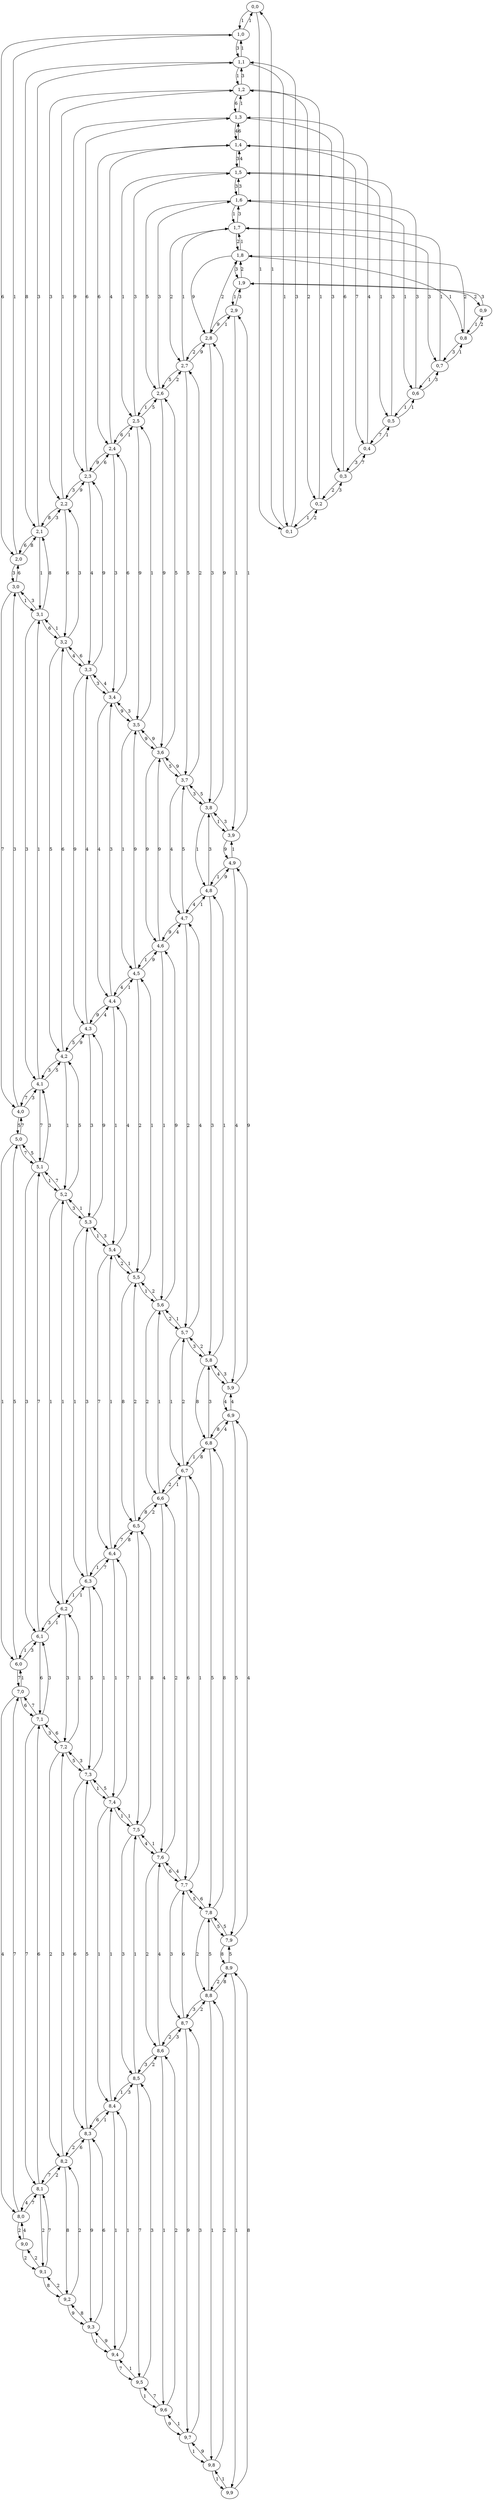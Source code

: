 digraph G {
  "0,0";
  "1,0";
  "2,0";
  "3,0";
  "4,0";
  "5,0";
  "6,0";
  "7,0";
  "8,0";
  "9,0";
  "0,1";
  "1,1";
  "2,1";
  "3,1";
  "4,1";
  "5,1";
  "6,1";
  "7,1";
  "8,1";
  "9,1";
  "0,2";
  "1,2";
  "2,2";
  "3,2";
  "4,2";
  "5,2";
  "6,2";
  "7,2";
  "8,2";
  "9,2";
  "0,3";
  "1,3";
  "2,3";
  "3,3";
  "4,3";
  "5,3";
  "6,3";
  "7,3";
  "8,3";
  "9,3";
  "0,4";
  "1,4";
  "2,4";
  "3,4";
  "4,4";
  "5,4";
  "6,4";
  "7,4";
  "8,4";
  "9,4";
  "0,5";
  "1,5";
  "2,5";
  "3,5";
  "4,5";
  "5,5";
  "6,5";
  "7,5";
  "8,5";
  "9,5";
  "0,6";
  "1,6";
  "2,6";
  "3,6";
  "4,6";
  "5,6";
  "6,6";
  "7,6";
  "8,6";
  "9,6";
  "0,7";
  "1,7";
  "2,7";
  "3,7";
  "4,7";
  "5,7";
  "6,7";
  "7,7";
  "8,7";
  "9,7";
  "0,8";
  "1,8";
  "2,8";
  "3,8";
  "4,8";
  "5,8";
  "6,8";
  "7,8";
  "8,8";
  "9,8";
  "0,9";
  "1,9";
  "2,9";
  "3,9";
  "4,9";
  "5,9";
  "6,9";
  "7,9";
  "8,9";
  "9,9";
  
  
  "0,0" -> "1,0" [label="1", ];
  "0,0" -> "0,1" [label="1", ];
  "1,0" -> "0,0" [label="1", ];
  "1,0" -> "2,0" [label="6", ];
  "1,0" -> "1,1" [label="3", ];
  "2,0" -> "1,0" [label="1", ];
  "2,0" -> "3,0" [label="3", ];
  "2,0" -> "2,1" [label="8", ];
  "3,0" -> "2,0" [label="6", ];
  "3,0" -> "4,0" [label="7", ];
  "3,0" -> "3,1" [label="1", ];
  "4,0" -> "3,0" [label="3", ];
  "4,0" -> "5,0" [label="5", ];
  "4,0" -> "4,1" [label="3", ];
  "5,0" -> "4,0" [label="7", ];
  "5,0" -> "6,0" [label="1", ];
  "5,0" -> "5,1" [label="7", ];
  "6,0" -> "5,0" [label="5", ];
  "6,0" -> "7,0" [label="7", ];
  "6,0" -> "6,1" [label="3", ];
  "7,0" -> "6,0" [label="1", ];
  "7,0" -> "8,0" [label="4", ];
  "7,0" -> "7,1" [label="6", ];
  "8,0" -> "7,0" [label="7", ];
  "8,0" -> "9,0" [label="2", ];
  "8,0" -> "8,1" [label="7", ];
  "9,0" -> "8,0" [label="4", ];
  "9,0" -> "9,1" [label="2", ];
  "0,1" -> "0,0" [label="1", ];
  "0,1" -> "1,1" [label="3", ];
  "0,1" -> "0,2" [label="2", ];
  "1,1" -> "1,0" [label="1", ];
  "1,1" -> "0,1" [label="1", ];
  "1,1" -> "2,1" [label="8", ];
  "1,1" -> "1,2" [label="1", ];
  "2,1" -> "2,0" [label="6", ];
  "2,1" -> "1,1" [label="3", ];
  "2,1" -> "3,1" [label="1", ];
  "2,1" -> "2,2" [label="3", ];
  "3,1" -> "3,0" [label="3", ];
  "3,1" -> "2,1" [label="8", ];
  "3,1" -> "4,1" [label="3", ];
  "3,1" -> "3,2" [label="6", ];
  "4,1" -> "4,0" [label="7", ];
  "4,1" -> "3,1" [label="1", ];
  "4,1" -> "5,1" [label="7", ];
  "4,1" -> "4,2" [label="5", ];
  "5,1" -> "5,0" [label="5", ];
  "5,1" -> "4,1" [label="3", ];
  "5,1" -> "6,1" [label="3", ];
  "5,1" -> "5,2" [label="1", ];
  "6,1" -> "6,0" [label="1", ];
  "6,1" -> "5,1" [label="7", ];
  "6,1" -> "7,1" [label="6", ];
  "6,1" -> "6,2" [label="1", ];
  "7,1" -> "7,0" [label="7", ];
  "7,1" -> "6,1" [label="3", ];
  "7,1" -> "8,1" [label="7", ];
  "7,1" -> "7,2" [label="3", ];
  "8,1" -> "8,0" [label="4", ];
  "8,1" -> "7,1" [label="6", ];
  "8,1" -> "9,1" [label="2", ];
  "8,1" -> "8,2" [label="2", ];
  "9,1" -> "9,0" [label="2", ];
  "9,1" -> "8,1" [label="7", ];
  "9,1" -> "9,2" [label="8", ];
  "0,2" -> "0,1" [label="1", ];
  "0,2" -> "1,2" [label="1", ];
  "0,2" -> "0,3" [label="3", ];
  "1,2" -> "1,1" [label="3", ];
  "1,2" -> "0,2" [label="2", ];
  "1,2" -> "2,2" [label="3", ];
  "1,2" -> "1,3" [label="6", ];
  "2,2" -> "2,1" [label="8", ];
  "2,2" -> "1,2" [label="1", ];
  "2,2" -> "3,2" [label="6", ];
  "2,2" -> "2,3" [label="9", ];
  "3,2" -> "3,1" [label="1", ];
  "3,2" -> "2,2" [label="3", ];
  "3,2" -> "4,2" [label="5", ];
  "3,2" -> "3,3" [label="4", ];
  "4,2" -> "4,1" [label="3", ];
  "4,2" -> "3,2" [label="6", ];
  "4,2" -> "5,2" [label="1", ];
  "4,2" -> "4,3" [label="9", ];
  "5,2" -> "5,1" [label="7", ];
  "5,2" -> "4,2" [label="5", ];
  "5,2" -> "6,2" [label="1", ];
  "5,2" -> "5,3" [label="3", ];
  "6,2" -> "6,1" [label="3", ];
  "6,2" -> "5,2" [label="1", ];
  "6,2" -> "7,2" [label="3", ];
  "6,2" -> "6,3" [label="1", ];
  "7,2" -> "7,1" [label="6", ];
  "7,2" -> "6,2" [label="1", ];
  "7,2" -> "8,2" [label="2", ];
  "7,2" -> "7,3" [label="5", ];
  "8,2" -> "8,1" [label="7", ];
  "8,2" -> "7,2" [label="3", ];
  "8,2" -> "9,2" [label="8", ];
  "8,2" -> "8,3" [label="6", ];
  "9,2" -> "9,1" [label="2", ];
  "9,2" -> "8,2" [label="2", ];
  "9,2" -> "9,3" [label="9", ];
  "0,3" -> "0,2" [label="2", ];
  "0,3" -> "1,3" [label="6", ];
  "0,3" -> "0,4" [label="7", ];
  "1,3" -> "1,2" [label="1", ];
  "1,3" -> "0,3" [label="3", ];
  "1,3" -> "2,3" [label="9", ];
  "1,3" -> "1,4" [label="4", ];
  "2,3" -> "2,2" [label="3", ];
  "2,3" -> "1,3" [label="6", ];
  "2,3" -> "3,3" [label="4", ];
  "2,3" -> "2,4" [label="6", ];
  "3,3" -> "3,2" [label="6", ];
  "3,3" -> "2,3" [label="9", ];
  "3,3" -> "4,3" [label="9", ];
  "3,3" -> "3,4" [label="3", ];
  "4,3" -> "4,2" [label="5", ];
  "4,3" -> "3,3" [label="4", ];
  "4,3" -> "5,3" [label="3", ];
  "4,3" -> "4,4" [label="4", ];
  "5,3" -> "5,2" [label="1", ];
  "5,3" -> "4,3" [label="9", ];
  "5,3" -> "6,3" [label="1", ];
  "5,3" -> "5,4" [label="1", ];
  "6,3" -> "6,2" [label="1", ];
  "6,3" -> "5,3" [label="3", ];
  "6,3" -> "7,3" [label="5", ];
  "6,3" -> "6,4" [label="7", ];
  "7,3" -> "7,2" [label="3", ];
  "7,3" -> "6,3" [label="1", ];
  "7,3" -> "8,3" [label="6", ];
  "7,3" -> "7,4" [label="1", ];
  "8,3" -> "8,2" [label="2", ];
  "8,3" -> "7,3" [label="5", ];
  "8,3" -> "9,3" [label="9", ];
  "8,3" -> "8,4" [label="1", ];
  "9,3" -> "9,2" [label="8", ];
  "9,3" -> "8,3" [label="6", ];
  "9,3" -> "9,4" [label="1", ];
  "0,4" -> "0,3" [label="3", ];
  "0,4" -> "1,4" [label="4", ];
  "0,4" -> "0,5" [label="1", ];
  "1,4" -> "1,3" [label="6", ];
  "1,4" -> "0,4" [label="7", ];
  "1,4" -> "2,4" [label="6", ];
  "1,4" -> "1,5" [label="3", ];
  "2,4" -> "2,3" [label="9", ];
  "2,4" -> "1,4" [label="4", ];
  "2,4" -> "3,4" [label="3", ];
  "2,4" -> "2,5" [label="1", ];
  "3,4" -> "3,3" [label="4", ];
  "3,4" -> "2,4" [label="6", ];
  "3,4" -> "4,4" [label="4", ];
  "3,4" -> "3,5" [label="9", ];
  "4,4" -> "4,3" [label="9", ];
  "4,4" -> "3,4" [label="3", ];
  "4,4" -> "5,4" [label="1", ];
  "4,4" -> "4,5" [label="1", ];
  "5,4" -> "5,3" [label="3", ];
  "5,4" -> "4,4" [label="4", ];
  "5,4" -> "6,4" [label="7", ];
  "5,4" -> "5,5" [label="2", ];
  "6,4" -> "6,3" [label="1", ];
  "6,4" -> "5,4" [label="1", ];
  "6,4" -> "7,4" [label="1", ];
  "6,4" -> "6,5" [label="8", ];
  "7,4" -> "7,3" [label="5", ];
  "7,4" -> "6,4" [label="7", ];
  "7,4" -> "8,4" [label="1", ];
  "7,4" -> "7,5" [label="1", ];
  "8,4" -> "8,3" [label="6", ];
  "8,4" -> "7,4" [label="1", ];
  "8,4" -> "9,4" [label="1", ];
  "8,4" -> "8,5" [label="3", ];
  "9,4" -> "9,3" [label="9", ];
  "9,4" -> "8,4" [label="1", ];
  "9,4" -> "9,5" [label="7", ];
  "0,5" -> "0,4" [label="7", ];
  "0,5" -> "1,5" [label="3", ];
  "0,5" -> "0,6" [label="1", ];
  "1,5" -> "1,4" [label="4", ];
  "1,5" -> "0,5" [label="1", ];
  "1,5" -> "2,5" [label="1", ];
  "1,5" -> "1,6" [label="3", ];
  "2,5" -> "2,4" [label="6", ];
  "2,5" -> "1,5" [label="3", ];
  "2,5" -> "3,5" [label="9", ];
  "2,5" -> "2,6" [label="5", ];
  "3,5" -> "3,4" [label="3", ];
  "3,5" -> "2,5" [label="1", ];
  "3,5" -> "4,5" [label="1", ];
  "3,5" -> "3,6" [label="9", ];
  "4,5" -> "4,4" [label="4", ];
  "4,5" -> "3,5" [label="9", ];
  "4,5" -> "5,5" [label="2", ];
  "4,5" -> "4,6" [label="9", ];
  "5,5" -> "5,4" [label="1", ];
  "5,5" -> "4,5" [label="1", ];
  "5,5" -> "6,5" [label="8", ];
  "5,5" -> "5,6" [label="1", ];
  "6,5" -> "6,4" [label="7", ];
  "6,5" -> "5,5" [label="2", ];
  "6,5" -> "7,5" [label="1", ];
  "6,5" -> "6,6" [label="2", ];
  "7,5" -> "7,4" [label="1", ];
  "7,5" -> "6,5" [label="8", ];
  "7,5" -> "8,5" [label="3", ];
  "7,5" -> "7,6" [label="4", ];
  "8,5" -> "8,4" [label="1", ];
  "8,5" -> "7,5" [label="1", ];
  "8,5" -> "9,5" [label="7", ];
  "8,5" -> "8,6" [label="2", ];
  "9,5" -> "9,4" [label="1", ];
  "9,5" -> "8,5" [label="3", ];
  "9,5" -> "9,6" [label="1", ];
  "0,6" -> "0,5" [label="1", ];
  "0,6" -> "1,6" [label="3", ];
  "0,6" -> "0,7" [label="3", ];
  "1,6" -> "1,5" [label="3", ];
  "1,6" -> "0,6" [label="1", ];
  "1,6" -> "2,6" [label="5", ];
  "1,6" -> "1,7" [label="1", ];
  "2,6" -> "2,5" [label="1", ];
  "2,6" -> "1,6" [label="3", ];
  "2,6" -> "3,6" [label="9", ];
  "2,6" -> "2,7" [label="2", ];
  "3,6" -> "3,5" [label="9", ];
  "3,6" -> "2,6" [label="5", ];
  "3,6" -> "4,6" [label="9", ];
  "3,6" -> "3,7" [label="5", ];
  "4,6" -> "4,5" [label="1", ];
  "4,6" -> "3,6" [label="9", ];
  "4,6" -> "5,6" [label="1", ];
  "4,6" -> "4,7" [label="4", ];
  "5,6" -> "5,5" [label="2", ];
  "5,6" -> "4,6" [label="9", ];
  "5,6" -> "6,6" [label="2", ];
  "5,6" -> "5,7" [label="2", ];
  "6,6" -> "6,5" [label="8", ];
  "6,6" -> "5,6" [label="1", ];
  "6,6" -> "7,6" [label="4", ];
  "6,6" -> "6,7" [label="1", ];
  "7,6" -> "7,5" [label="1", ];
  "7,6" -> "6,6" [label="2", ];
  "7,6" -> "8,6" [label="2", ];
  "7,6" -> "7,7" [label="6", ];
  "8,6" -> "8,5" [label="3", ];
  "8,6" -> "7,6" [label="4", ];
  "8,6" -> "9,6" [label="1", ];
  "8,6" -> "8,7" [label="3", ];
  "9,6" -> "9,5" [label="7", ];
  "9,6" -> "8,6" [label="2", ];
  "9,6" -> "9,7" [label="9", ];
  "0,7" -> "0,6" [label="1", ];
  "0,7" -> "1,7" [label="1", ];
  "0,7" -> "0,8" [label="1", ];
  "1,7" -> "1,6" [label="3", ];
  "1,7" -> "0,7" [label="3", ];
  "1,7" -> "2,7" [label="2", ];
  "1,7" -> "1,8" [label="2", ];
  "2,7" -> "2,6" [label="5", ];
  "2,7" -> "1,7" [label="1", ];
  "2,7" -> "3,7" [label="5", ];
  "2,7" -> "2,8" [label="9", ];
  "3,7" -> "3,6" [label="9", ];
  "3,7" -> "2,7" [label="2", ];
  "3,7" -> "4,7" [label="4", ];
  "3,7" -> "3,8" [label="3", ];
  "4,7" -> "4,6" [label="9", ];
  "4,7" -> "3,7" [label="5", ];
  "4,7" -> "5,7" [label="2", ];
  "4,7" -> "4,8" [label="1", ];
  "5,7" -> "5,6" [label="1", ];
  "5,7" -> "4,7" [label="4", ];
  "5,7" -> "6,7" [label="1", ];
  "5,7" -> "5,8" [label="3", ];
  "6,7" -> "6,6" [label="2", ];
  "6,7" -> "5,7" [label="2", ];
  "6,7" -> "7,7" [label="6", ];
  "6,7" -> "6,8" [label="8", ];
  "7,7" -> "7,6" [label="4", ];
  "7,7" -> "6,7" [label="1", ];
  "7,7" -> "8,7" [label="3", ];
  "7,7" -> "7,8" [label="5", ];
  "8,7" -> "8,6" [label="2", ];
  "8,7" -> "7,7" [label="6", ];
  "8,7" -> "9,7" [label="9", ];
  "8,7" -> "8,8" [label="2", ];
  "9,7" -> "9,6" [label="1", ];
  "9,7" -> "8,7" [label="3", ];
  "9,7" -> "9,8" [label="1", ];
  "0,8" -> "0,7" [label="3", ];
  "0,8" -> "1,8" [label="2", ];
  "0,8" -> "0,9" [label="2", ];
  "1,8" -> "1,7" [label="1", ];
  "1,8" -> "0,8" [label="1", ];
  "1,8" -> "2,8" [label="9", ];
  "1,8" -> "1,9" [label="3", ];
  "2,8" -> "2,7" [label="2", ];
  "2,8" -> "1,8" [label="2", ];
  "2,8" -> "3,8" [label="3", ];
  "2,8" -> "2,9" [label="1", ];
  "3,8" -> "3,7" [label="5", ];
  "3,8" -> "2,8" [label="9", ];
  "3,8" -> "4,8" [label="1", ];
  "3,8" -> "3,9" [label="1", ];
  "4,8" -> "4,7" [label="4", ];
  "4,8" -> "3,8" [label="3", ];
  "4,8" -> "5,8" [label="3", ];
  "4,8" -> "4,9" [label="9", ];
  "5,8" -> "5,7" [label="2", ];
  "5,8" -> "4,8" [label="1", ];
  "5,8" -> "6,8" [label="8", ];
  "5,8" -> "5,9" [label="4", ];
  "6,8" -> "6,7" [label="1", ];
  "6,8" -> "5,8" [label="3", ];
  "6,8" -> "7,8" [label="5", ];
  "6,8" -> "6,9" [label="4", ];
  "7,8" -> "7,7" [label="6", ];
  "7,8" -> "6,8" [label="8", ];
  "7,8" -> "8,8" [label="2", ];
  "7,8" -> "7,9" [label="5", ];
  "8,8" -> "8,7" [label="3", ];
  "8,8" -> "7,8" [label="5", ];
  "8,8" -> "9,8" [label="1", ];
  "8,8" -> "8,9" [label="8", ];
  "9,8" -> "9,7" [label="9", ];
  "9,8" -> "8,8" [label="2", ];
  "9,8" -> "9,9" [label="1", ];
  "0,9" -> "0,8" [label="1", ];
  "0,9" -> "1,9" [label="3", ];
  "1,9" -> "1,8" [label="2", ];
  "1,9" -> "0,9" [label="2", ];
  "1,9" -> "2,9" [label="1", ];
  "2,9" -> "2,8" [label="9", ];
  "2,9" -> "1,9" [label="3", ];
  "2,9" -> "3,9" [label="1", ];
  "3,9" -> "3,8" [label="3", ];
  "3,9" -> "2,9" [label="1", ];
  "3,9" -> "4,9" [label="9", ];
  "4,9" -> "4,8" [label="1", ];
  "4,9" -> "3,9" [label="1", ];
  "4,9" -> "5,9" [label="4", ];
  "5,9" -> "5,8" [label="3", ];
  "5,9" -> "4,9" [label="9", ];
  "5,9" -> "6,9" [label="4", ];
  "6,9" -> "6,8" [label="8", ];
  "6,9" -> "5,9" [label="4", ];
  "6,9" -> "7,9" [label="5", ];
  "7,9" -> "7,8" [label="5", ];
  "7,9" -> "6,9" [label="4", ];
  "7,9" -> "8,9" [label="8", ];
  "8,9" -> "8,8" [label="2", ];
  "8,9" -> "7,9" [label="5", ];
  "8,9" -> "9,9" [label="1", ];
  "9,9" -> "9,8" [label="1", ];
  "9,9" -> "8,9" [label="8", ];
  
  }

